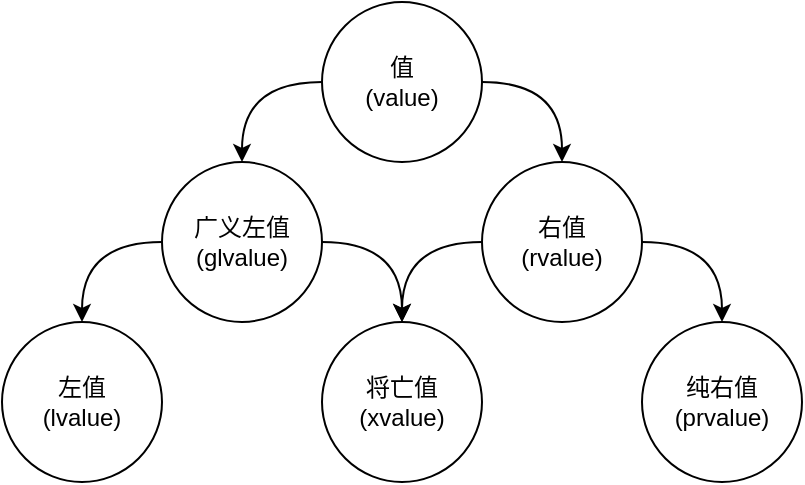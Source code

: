 <mxfile version="20.7.4" type="device"><diagram id="KDDfH5fNFK25nqEy2Lpn" name="第 1 页"><mxGraphModel dx="1434" dy="836" grid="1" gridSize="10" guides="1" tooltips="1" connect="1" arrows="1" fold="1" page="1" pageScale="1" pageWidth="827" pageHeight="1169" math="0" shadow="0"><root><mxCell id="0"/><mxCell id="1" parent="0"/><mxCell id="6a1-DeumFbfE6gb_UXug-4" style="edgeStyle=orthogonalEdgeStyle;rounded=0;orthogonalLoop=1;jettySize=auto;html=1;exitX=0;exitY=0.5;exitDx=0;exitDy=0;entryX=0.5;entryY=0;entryDx=0;entryDy=0;curved=1;" edge="1" parent="1" source="6a1-DeumFbfE6gb_UXug-1" target="6a1-DeumFbfE6gb_UXug-2"><mxGeometry relative="1" as="geometry"/></mxCell><mxCell id="6a1-DeumFbfE6gb_UXug-5" style="edgeStyle=orthogonalEdgeStyle;rounded=0;orthogonalLoop=1;jettySize=auto;html=1;exitX=1;exitY=0.5;exitDx=0;exitDy=0;entryX=0.5;entryY=0;entryDx=0;entryDy=0;curved=1;" edge="1" parent="1" source="6a1-DeumFbfE6gb_UXug-1" target="6a1-DeumFbfE6gb_UXug-3"><mxGeometry relative="1" as="geometry"/></mxCell><mxCell id="6a1-DeumFbfE6gb_UXug-1" value="值&lt;br&gt;(value)" style="ellipse;whiteSpace=wrap;html=1;aspect=fixed;" vertex="1" parent="1"><mxGeometry x="360" y="160" width="80" height="80" as="geometry"/></mxCell><mxCell id="6a1-DeumFbfE6gb_UXug-9" style="edgeStyle=orthogonalEdgeStyle;rounded=0;orthogonalLoop=1;jettySize=auto;html=1;exitX=0;exitY=0.5;exitDx=0;exitDy=0;curved=1;" edge="1" parent="1" source="6a1-DeumFbfE6gb_UXug-2" target="6a1-DeumFbfE6gb_UXug-6"><mxGeometry relative="1" as="geometry"/></mxCell><mxCell id="6a1-DeumFbfE6gb_UXug-10" style="edgeStyle=orthogonalEdgeStyle;rounded=0;orthogonalLoop=1;jettySize=auto;html=1;exitX=1;exitY=0.5;exitDx=0;exitDy=0;entryX=0.5;entryY=0;entryDx=0;entryDy=0;curved=1;" edge="1" parent="1" source="6a1-DeumFbfE6gb_UXug-2" target="6a1-DeumFbfE6gb_UXug-7"><mxGeometry relative="1" as="geometry"/></mxCell><mxCell id="6a1-DeumFbfE6gb_UXug-2" value="广义左值&lt;br&gt;(glvalue)" style="ellipse;whiteSpace=wrap;html=1;aspect=fixed;" vertex="1" parent="1"><mxGeometry x="280" y="240" width="80" height="80" as="geometry"/></mxCell><mxCell id="6a1-DeumFbfE6gb_UXug-11" style="edgeStyle=orthogonalEdgeStyle;rounded=0;orthogonalLoop=1;jettySize=auto;html=1;exitX=0;exitY=0.5;exitDx=0;exitDy=0;curved=1;" edge="1" parent="1" source="6a1-DeumFbfE6gb_UXug-3" target="6a1-DeumFbfE6gb_UXug-7"><mxGeometry relative="1" as="geometry"/></mxCell><mxCell id="6a1-DeumFbfE6gb_UXug-12" style="edgeStyle=orthogonalEdgeStyle;rounded=0;orthogonalLoop=1;jettySize=auto;html=1;exitX=1;exitY=0.5;exitDx=0;exitDy=0;entryX=0.5;entryY=0;entryDx=0;entryDy=0;curved=1;" edge="1" parent="1" source="6a1-DeumFbfE6gb_UXug-3" target="6a1-DeumFbfE6gb_UXug-8"><mxGeometry relative="1" as="geometry"/></mxCell><mxCell id="6a1-DeumFbfE6gb_UXug-3" value="右值&lt;br&gt;(rvalue)" style="ellipse;whiteSpace=wrap;html=1;aspect=fixed;" vertex="1" parent="1"><mxGeometry x="440" y="240" width="80" height="80" as="geometry"/></mxCell><mxCell id="6a1-DeumFbfE6gb_UXug-6" value="左值&lt;br&gt;(lvalue)" style="ellipse;whiteSpace=wrap;html=1;aspect=fixed;" vertex="1" parent="1"><mxGeometry x="200" y="320" width="80" height="80" as="geometry"/></mxCell><mxCell id="6a1-DeumFbfE6gb_UXug-7" value="将亡值&lt;br&gt;(xvalue)" style="ellipse;whiteSpace=wrap;html=1;aspect=fixed;" vertex="1" parent="1"><mxGeometry x="360" y="320" width="80" height="80" as="geometry"/></mxCell><mxCell id="6a1-DeumFbfE6gb_UXug-8" value="纯右值&lt;br&gt;(prvalue)" style="ellipse;whiteSpace=wrap;html=1;aspect=fixed;" vertex="1" parent="1"><mxGeometry x="520" y="320" width="80" height="80" as="geometry"/></mxCell></root></mxGraphModel></diagram></mxfile>